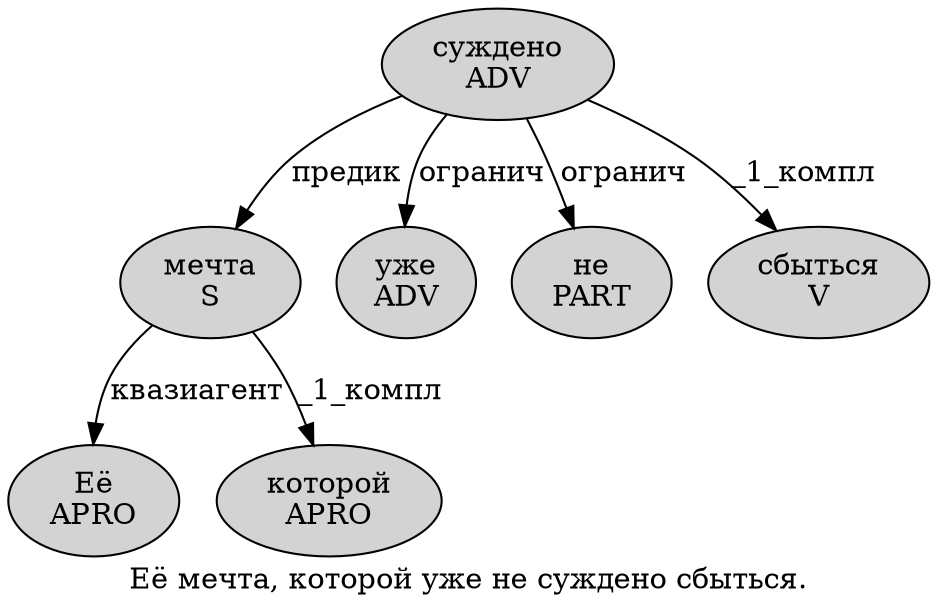 digraph SENTENCE_171 {
	graph [label="Её мечта, которой уже не суждено сбыться."]
	node [style=filled]
		0 [label="Её
APRO" color="" fillcolor=lightgray penwidth=1 shape=ellipse]
		1 [label="мечта
S" color="" fillcolor=lightgray penwidth=1 shape=ellipse]
		3 [label="которой
APRO" color="" fillcolor=lightgray penwidth=1 shape=ellipse]
		4 [label="уже
ADV" color="" fillcolor=lightgray penwidth=1 shape=ellipse]
		5 [label="не
PART" color="" fillcolor=lightgray penwidth=1 shape=ellipse]
		6 [label="суждено
ADV" color="" fillcolor=lightgray penwidth=1 shape=ellipse]
		7 [label="сбыться
V" color="" fillcolor=lightgray penwidth=1 shape=ellipse]
			1 -> 0 [label="квазиагент"]
			1 -> 3 [label="_1_компл"]
			6 -> 1 [label="предик"]
			6 -> 4 [label="огранич"]
			6 -> 5 [label="огранич"]
			6 -> 7 [label="_1_компл"]
}